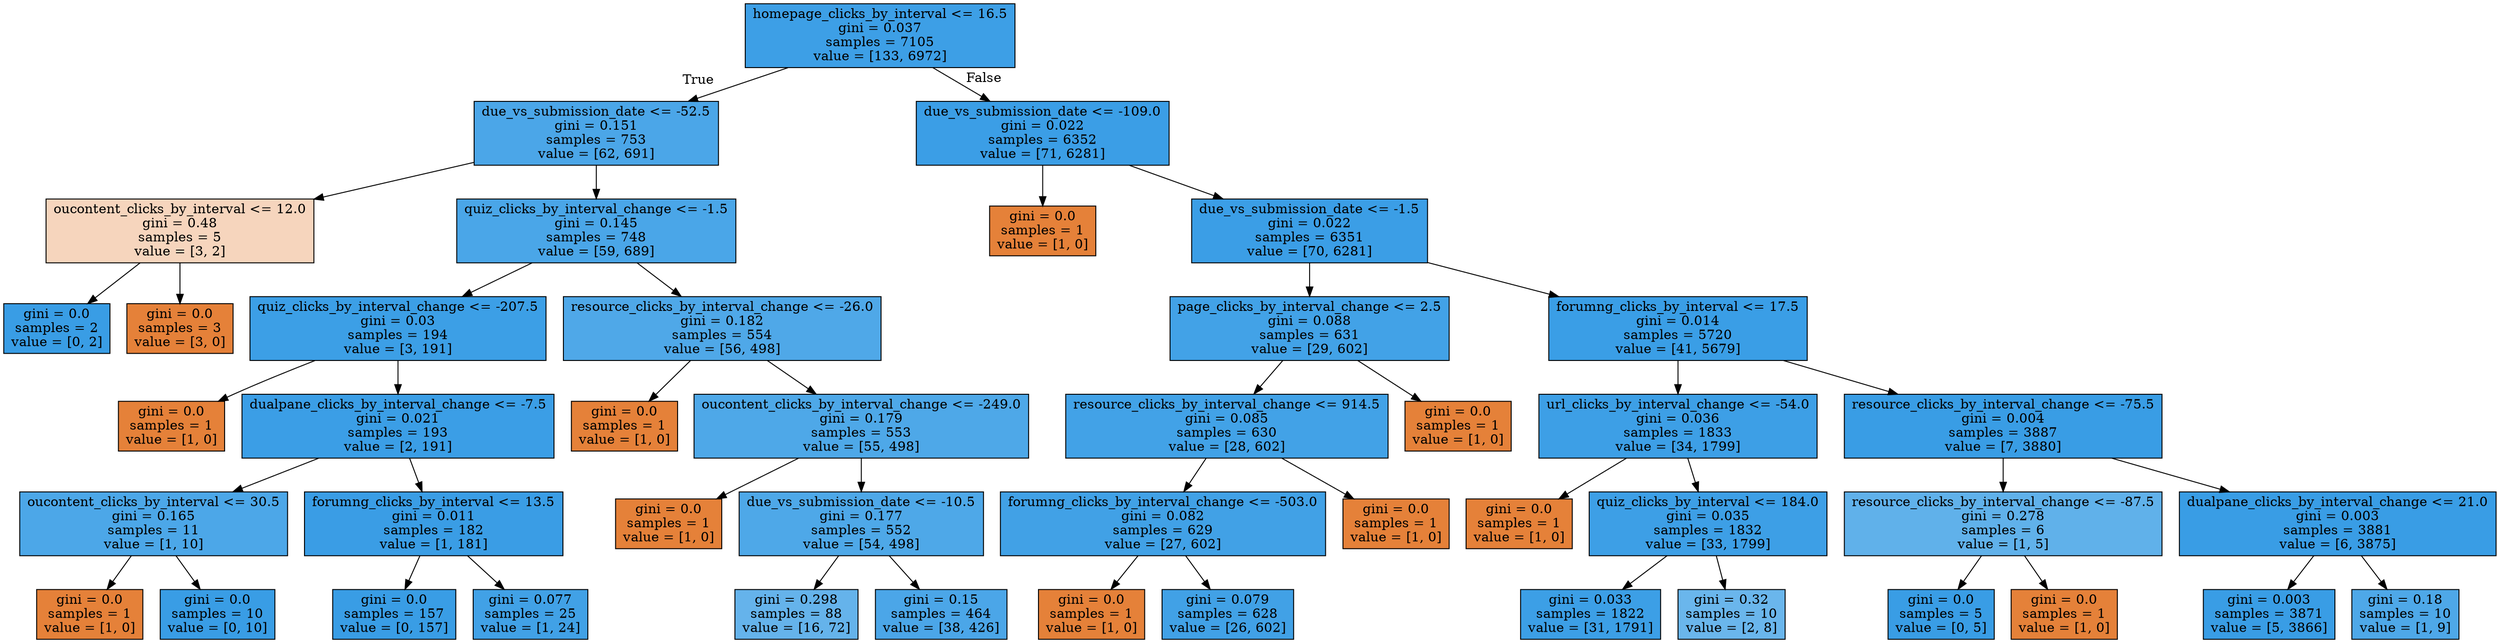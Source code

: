 digraph Tree {
node [shape=box, style="filled", color="black"] ;
0 [label="homepage_clicks_by_interval <= 16.5\ngini = 0.037\nsamples = 7105\nvalue = [133, 6972]", fillcolor="#399de5fa"] ;
1 [label="due_vs_submission_date <= -52.5\ngini = 0.151\nsamples = 753\nvalue = [62, 691]", fillcolor="#399de5e8"] ;
0 -> 1 [labeldistance=2.5, labelangle=45, headlabel="True"] ;
2 [label="oucontent_clicks_by_interval <= 12.0\ngini = 0.48\nsamples = 5\nvalue = [3, 2]", fillcolor="#e5813955"] ;
1 -> 2 ;
3 [label="gini = 0.0\nsamples = 2\nvalue = [0, 2]", fillcolor="#399de5ff"] ;
2 -> 3 ;
4 [label="gini = 0.0\nsamples = 3\nvalue = [3, 0]", fillcolor="#e58139ff"] ;
2 -> 4 ;
5 [label="quiz_clicks_by_interval_change <= -1.5\ngini = 0.145\nsamples = 748\nvalue = [59, 689]", fillcolor="#399de5e9"] ;
1 -> 5 ;
6 [label="quiz_clicks_by_interval_change <= -207.5\ngini = 0.03\nsamples = 194\nvalue = [3, 191]", fillcolor="#399de5fb"] ;
5 -> 6 ;
7 [label="gini = 0.0\nsamples = 1\nvalue = [1, 0]", fillcolor="#e58139ff"] ;
6 -> 7 ;
8 [label="dualpane_clicks_by_interval_change <= -7.5\ngini = 0.021\nsamples = 193\nvalue = [2, 191]", fillcolor="#399de5fc"] ;
6 -> 8 ;
9 [label="oucontent_clicks_by_interval <= 30.5\ngini = 0.165\nsamples = 11\nvalue = [1, 10]", fillcolor="#399de5e6"] ;
8 -> 9 ;
10 [label="gini = 0.0\nsamples = 1\nvalue = [1, 0]", fillcolor="#e58139ff"] ;
9 -> 10 ;
11 [label="gini = 0.0\nsamples = 10\nvalue = [0, 10]", fillcolor="#399de5ff"] ;
9 -> 11 ;
12 [label="forumng_clicks_by_interval <= 13.5\ngini = 0.011\nsamples = 182\nvalue = [1, 181]", fillcolor="#399de5fe"] ;
8 -> 12 ;
13 [label="gini = 0.0\nsamples = 157\nvalue = [0, 157]", fillcolor="#399de5ff"] ;
12 -> 13 ;
14 [label="gini = 0.077\nsamples = 25\nvalue = [1, 24]", fillcolor="#399de5f4"] ;
12 -> 14 ;
15 [label="resource_clicks_by_interval_change <= -26.0\ngini = 0.182\nsamples = 554\nvalue = [56, 498]", fillcolor="#399de5e2"] ;
5 -> 15 ;
16 [label="gini = 0.0\nsamples = 1\nvalue = [1, 0]", fillcolor="#e58139ff"] ;
15 -> 16 ;
17 [label="oucontent_clicks_by_interval_change <= -249.0\ngini = 0.179\nsamples = 553\nvalue = [55, 498]", fillcolor="#399de5e3"] ;
15 -> 17 ;
18 [label="gini = 0.0\nsamples = 1\nvalue = [1, 0]", fillcolor="#e58139ff"] ;
17 -> 18 ;
19 [label="due_vs_submission_date <= -10.5\ngini = 0.177\nsamples = 552\nvalue = [54, 498]", fillcolor="#399de5e3"] ;
17 -> 19 ;
20 [label="gini = 0.298\nsamples = 88\nvalue = [16, 72]", fillcolor="#399de5c6"] ;
19 -> 20 ;
21 [label="gini = 0.15\nsamples = 464\nvalue = [38, 426]", fillcolor="#399de5e8"] ;
19 -> 21 ;
22 [label="due_vs_submission_date <= -109.0\ngini = 0.022\nsamples = 6352\nvalue = [71, 6281]", fillcolor="#399de5fc"] ;
0 -> 22 [labeldistance=2.5, labelangle=-45, headlabel="False"] ;
23 [label="gini = 0.0\nsamples = 1\nvalue = [1, 0]", fillcolor="#e58139ff"] ;
22 -> 23 ;
24 [label="due_vs_submission_date <= -1.5\ngini = 0.022\nsamples = 6351\nvalue = [70, 6281]", fillcolor="#399de5fc"] ;
22 -> 24 ;
25 [label="page_clicks_by_interval_change <= 2.5\ngini = 0.088\nsamples = 631\nvalue = [29, 602]", fillcolor="#399de5f3"] ;
24 -> 25 ;
26 [label="resource_clicks_by_interval_change <= 914.5\ngini = 0.085\nsamples = 630\nvalue = [28, 602]", fillcolor="#399de5f3"] ;
25 -> 26 ;
27 [label="forumng_clicks_by_interval_change <= -503.0\ngini = 0.082\nsamples = 629\nvalue = [27, 602]", fillcolor="#399de5f4"] ;
26 -> 27 ;
28 [label="gini = 0.0\nsamples = 1\nvalue = [1, 0]", fillcolor="#e58139ff"] ;
27 -> 28 ;
29 [label="gini = 0.079\nsamples = 628\nvalue = [26, 602]", fillcolor="#399de5f4"] ;
27 -> 29 ;
30 [label="gini = 0.0\nsamples = 1\nvalue = [1, 0]", fillcolor="#e58139ff"] ;
26 -> 30 ;
31 [label="gini = 0.0\nsamples = 1\nvalue = [1, 0]", fillcolor="#e58139ff"] ;
25 -> 31 ;
32 [label="forumng_clicks_by_interval <= 17.5\ngini = 0.014\nsamples = 5720\nvalue = [41, 5679]", fillcolor="#399de5fd"] ;
24 -> 32 ;
33 [label="url_clicks_by_interval_change <= -54.0\ngini = 0.036\nsamples = 1833\nvalue = [34, 1799]", fillcolor="#399de5fa"] ;
32 -> 33 ;
34 [label="gini = 0.0\nsamples = 1\nvalue = [1, 0]", fillcolor="#e58139ff"] ;
33 -> 34 ;
35 [label="quiz_clicks_by_interval <= 184.0\ngini = 0.035\nsamples = 1832\nvalue = [33, 1799]", fillcolor="#399de5fa"] ;
33 -> 35 ;
36 [label="gini = 0.033\nsamples = 1822\nvalue = [31, 1791]", fillcolor="#399de5fb"] ;
35 -> 36 ;
37 [label="gini = 0.32\nsamples = 10\nvalue = [2, 8]", fillcolor="#399de5bf"] ;
35 -> 37 ;
38 [label="resource_clicks_by_interval_change <= -75.5\ngini = 0.004\nsamples = 3887\nvalue = [7, 3880]", fillcolor="#399de5ff"] ;
32 -> 38 ;
39 [label="resource_clicks_by_interval_change <= -87.5\ngini = 0.278\nsamples = 6\nvalue = [1, 5]", fillcolor="#399de5cc"] ;
38 -> 39 ;
40 [label="gini = 0.0\nsamples = 5\nvalue = [0, 5]", fillcolor="#399de5ff"] ;
39 -> 40 ;
41 [label="gini = 0.0\nsamples = 1\nvalue = [1, 0]", fillcolor="#e58139ff"] ;
39 -> 41 ;
42 [label="dualpane_clicks_by_interval_change <= 21.0\ngini = 0.003\nsamples = 3881\nvalue = [6, 3875]", fillcolor="#399de5ff"] ;
38 -> 42 ;
43 [label="gini = 0.003\nsamples = 3871\nvalue = [5, 3866]", fillcolor="#399de5ff"] ;
42 -> 43 ;
44 [label="gini = 0.18\nsamples = 10\nvalue = [1, 9]", fillcolor="#399de5e3"] ;
42 -> 44 ;
}